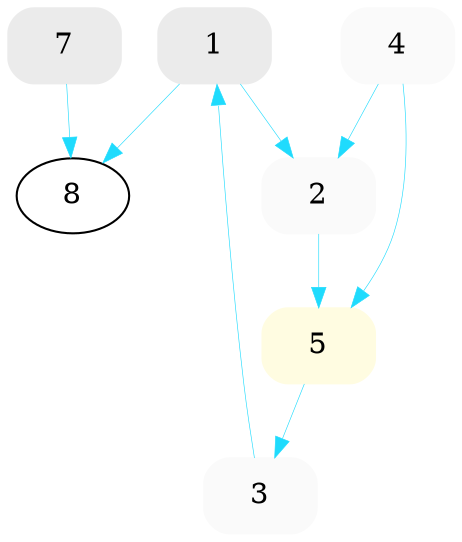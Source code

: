 
digraph G {
fontname="Helvetica";

1 -> 8 [color="#1FDBFD", style="setlinewidth(0.3)" ];


7 -> 8 [color="#1FDBFD", style="setlinewidth(0.3)" ];


3 -> 1 [color="#1FDBFD", style="setlinewidth(0.3)" ];


5 -> 3 [color="#1FDBFD", style="setlinewidth(0.3)" ];


4 -> 5 [color="#1FDBFD", style="setlinewidth(0.3)" ];


2 -> 5 [color="#1FDBFD", style="setlinewidth(0.3)" ];


1 -> 2 [color="#1FDBFD", style="setlinewidth(0.3)" ];


4 -> 2 [color="#1FDBFD", style="setlinewidth(0.3)" ];

/* Node attributes */

1 [color="#ebebeb", shape="box" style="filled,rounded", fillcolor="#ebebeb", URL="/p/GCC/t/1", tooltip="FIXED -           * config/m32c/m32c.c (TARGET_PROMOTE_FUN...", target="_blank"];


2 [color="#fafafa", shape="box" style="filled,rounded", fillcolor="#fafafa", URL="/p/GCC/t/2", tooltip="OPEN -  Updated the wrong changelog   	PR fortran/39861 	...", target="_blank"];


3 [color="#fafafa", shape="box" style="filled,rounded", fillcolor="#fafafa", URL="/p/GCC/t/3", tooltip="REOPEN -   	* sem_warn.adb: Add comment on obsolete warning...", target="_blank"];


4 [color="#fafafa", shape="box" style="filled,rounded", fillcolor="#fafafa", URL="/p/GCC/t/4", tooltip="REOPEN -  	* configure.ac:  Also check if assembler support...", target="_blank"];


5 [color="#fffce1", shape="box" style="filled,rounded", fillcolor="#fffce1", URL="/p/GCC/t/5", tooltip="REVIEW -  Minor reformatting.    	PR target/39856 	* reg-st...", target="_blank"];


7 [color="#ebebeb", shape="box" style="filled,rounded", fillcolor="#ebebeb", URL="/p/GCC/t/7", tooltip="WONTFIX -   	* config/s390/constraints.md ('I', 'J'): Fix co...", target="_blank"];


8 [color="black", shape="ellipse" style="filled,rounded", fillcolor="white", URL="", tooltip="8", target="_blank"];

}
